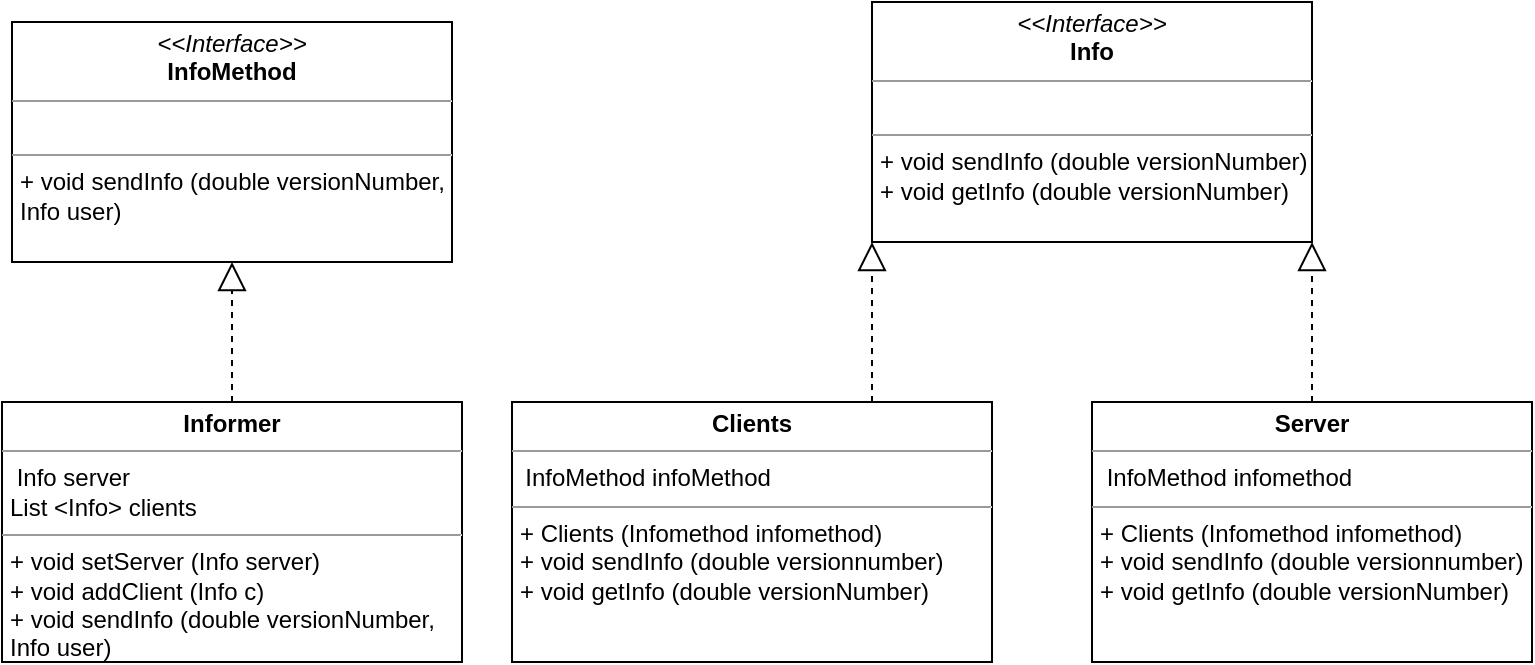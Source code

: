 <mxfile version="19.0.3" type="device"><diagram id="oDrADO04m7Yurwdq55Jj" name="Страница 1"><mxGraphModel dx="1422" dy="865" grid="1" gridSize="10" guides="1" tooltips="1" connect="1" arrows="1" fold="1" page="1" pageScale="1" pageWidth="827" pageHeight="1169" math="0" shadow="0"><root><mxCell id="0"/><mxCell id="1" parent="0"/><mxCell id="ZZwAiv388ARRsBOb23_t-1" value="&lt;p style=&quot;margin:0px;margin-top:4px;text-align:center;&quot;&gt;&lt;i&gt;&amp;lt;&amp;lt;Interface&amp;gt;&amp;gt;&lt;/i&gt;&lt;br&gt;&lt;b&gt;Info&lt;/b&gt;&lt;/p&gt;&lt;hr size=&quot;1&quot;&gt;&lt;p style=&quot;margin:0px;margin-left:4px;&quot;&gt;&lt;br&gt;&lt;/p&gt;&lt;hr size=&quot;1&quot;&gt;&lt;p style=&quot;margin:0px;margin-left:4px;&quot;&gt;+ void sendInfo (double versionNumber)&lt;br&gt;+ void getInfo (double versionNumber)&lt;/p&gt;" style="verticalAlign=top;align=left;overflow=fill;fontSize=12;fontFamily=Helvetica;html=1;" vertex="1" parent="1"><mxGeometry x="480" y="40" width="220" height="120" as="geometry"/></mxCell><mxCell id="ZZwAiv388ARRsBOb23_t-3" value="&lt;p style=&quot;margin:0px;margin-top:4px;text-align:center;&quot;&gt;&lt;i&gt;&amp;lt;&amp;lt;Interface&amp;gt;&amp;gt;&lt;/i&gt;&lt;br&gt;&lt;b&gt;InfoMethod&lt;/b&gt;&lt;/p&gt;&lt;hr size=&quot;1&quot;&gt;&lt;p style=&quot;margin:0px;margin-left:4px;&quot;&gt;&lt;br&gt;&lt;/p&gt;&lt;hr size=&quot;1&quot;&gt;&lt;p style=&quot;margin:0px;margin-left:4px;&quot;&gt;+ void sendInfo (double versionNumber,&amp;nbsp;&lt;/p&gt;&lt;p style=&quot;margin:0px;margin-left:4px;&quot;&gt;Info user)&lt;br&gt;&lt;/p&gt;" style="verticalAlign=top;align=left;overflow=fill;fontSize=12;fontFamily=Helvetica;html=1;" vertex="1" parent="1"><mxGeometry x="50" y="50" width="220" height="120" as="geometry"/></mxCell><mxCell id="ZZwAiv388ARRsBOb23_t-4" value="&lt;p style=&quot;margin:0px;margin-top:4px;text-align:center;&quot;&gt;&lt;b&gt;Informer&lt;/b&gt;&lt;/p&gt;&lt;hr size=&quot;1&quot;&gt;&lt;p style=&quot;margin:0px;margin-left:4px;&quot;&gt;&amp;nbsp;Info server&lt;/p&gt;&lt;p style=&quot;margin:0px;margin-left:4px;&quot;&gt;List &amp;lt;Info&amp;gt; clients&amp;nbsp;&lt;/p&gt;&lt;hr size=&quot;1&quot;&gt;&lt;p style=&quot;margin:0px;margin-left:4px;&quot;&gt;+ void setServer (Info server)&lt;/p&gt;&lt;p style=&quot;margin:0px;margin-left:4px;&quot;&gt;+ void addClient (Info c)&lt;/p&gt;&lt;p style=&quot;margin:0px;margin-left:4px;&quot;&gt;+ void sendInfo (double versionNumber,&lt;/p&gt;&lt;p style=&quot;margin:0px;margin-left:4px;&quot;&gt;Info user)&lt;/p&gt;" style="verticalAlign=top;align=left;overflow=fill;fontSize=12;fontFamily=Helvetica;html=1;" vertex="1" parent="1"><mxGeometry x="45" y="240" width="230" height="130" as="geometry"/></mxCell><mxCell id="ZZwAiv388ARRsBOb23_t-5" value="&lt;p style=&quot;margin:0px;margin-top:4px;text-align:center;&quot;&gt;&lt;b&gt;Clients&lt;/b&gt;&lt;/p&gt;&lt;hr size=&quot;1&quot;&gt;&lt;p style=&quot;margin:0px;margin-left:4px;&quot;&gt;&lt;/p&gt;&amp;nbsp; InfoMethod infoMethod&lt;hr size=&quot;1&quot;&gt;&lt;p style=&quot;margin:0px;margin-left:4px;&quot;&gt;+ Clients (Infomethod infomethod&lt;span style=&quot;background-color: initial;&quot;&gt;)&lt;/span&gt;&lt;/p&gt;&lt;p style=&quot;margin:0px;margin-left:4px;&quot;&gt;&lt;span style=&quot;background-color: initial;&quot;&gt;+ void sendInfo (double versionnumber)&lt;/span&gt;&lt;/p&gt;&lt;p style=&quot;margin:0px;margin-left:4px;&quot;&gt;&lt;span style=&quot;background-color: initial;&quot;&gt;+ void getInfo (double versionNumber)&lt;/span&gt;&lt;/p&gt;" style="verticalAlign=top;align=left;overflow=fill;fontSize=12;fontFamily=Helvetica;html=1;" vertex="1" parent="1"><mxGeometry x="300" y="240" width="240" height="130" as="geometry"/></mxCell><mxCell id="ZZwAiv388ARRsBOb23_t-6" value="&lt;p style=&quot;margin:0px;margin-top:4px;text-align:center;&quot;&gt;&lt;b&gt;Server&lt;/b&gt;&lt;/p&gt;&lt;hr size=&quot;1&quot;&gt;&lt;p style=&quot;margin:0px;margin-left:4px;&quot;&gt;&amp;nbsp;InfoMethod infomethod&lt;/p&gt;&lt;hr size=&quot;1&quot;&gt;&lt;p style=&quot;margin: 0px 0px 0px 4px;&quot;&gt;+ Clients (Infomethod infomethod&lt;span style=&quot;background-color: initial;&quot;&gt;)&lt;/span&gt;&lt;/p&gt;&lt;p style=&quot;margin: 0px 0px 0px 4px;&quot;&gt;&lt;span style=&quot;background-color: initial;&quot;&gt;+ void sendInfo (double versionnumber)&lt;/span&gt;&lt;/p&gt;&lt;p style=&quot;margin: 0px 0px 0px 4px;&quot;&gt;&lt;span style=&quot;background-color: initial;&quot;&gt;+ void getInfo (double versionNumber)&lt;/span&gt;&lt;/p&gt;" style="verticalAlign=top;align=left;overflow=fill;fontSize=12;fontFamily=Helvetica;html=1;" vertex="1" parent="1"><mxGeometry x="590" y="240" width="220" height="130" as="geometry"/></mxCell><mxCell id="ZZwAiv388ARRsBOb23_t-9" value="" style="endArrow=block;dashed=1;endFill=0;endSize=12;html=1;rounded=0;entryX=0;entryY=1;entryDx=0;entryDy=0;exitX=0.75;exitY=0;exitDx=0;exitDy=0;" edge="1" parent="1" source="ZZwAiv388ARRsBOb23_t-5" target="ZZwAiv388ARRsBOb23_t-1"><mxGeometry width="160" relative="1" as="geometry"><mxPoint x="330" y="440" as="sourcePoint"/><mxPoint x="490" y="440" as="targetPoint"/></mxGeometry></mxCell><mxCell id="ZZwAiv388ARRsBOb23_t-10" value="" style="endArrow=block;dashed=1;endFill=0;endSize=12;html=1;rounded=0;entryX=1;entryY=1;entryDx=0;entryDy=0;exitX=0.5;exitY=0;exitDx=0;exitDy=0;" edge="1" parent="1" source="ZZwAiv388ARRsBOb23_t-6" target="ZZwAiv388ARRsBOb23_t-1"><mxGeometry width="160" relative="1" as="geometry"><mxPoint x="150" y="510" as="sourcePoint"/><mxPoint x="310" y="510" as="targetPoint"/></mxGeometry></mxCell><mxCell id="ZZwAiv388ARRsBOb23_t-11" value="" style="endArrow=block;dashed=1;endFill=0;endSize=12;html=1;rounded=0;entryX=0.5;entryY=1;entryDx=0;entryDy=0;exitX=0.5;exitY=0;exitDx=0;exitDy=0;" edge="1" parent="1" source="ZZwAiv388ARRsBOb23_t-4" target="ZZwAiv388ARRsBOb23_t-3"><mxGeometry width="160" relative="1" as="geometry"><mxPoint y="200" as="sourcePoint"/><mxPoint x="160" y="200" as="targetPoint"/></mxGeometry></mxCell></root></mxGraphModel></diagram></mxfile>